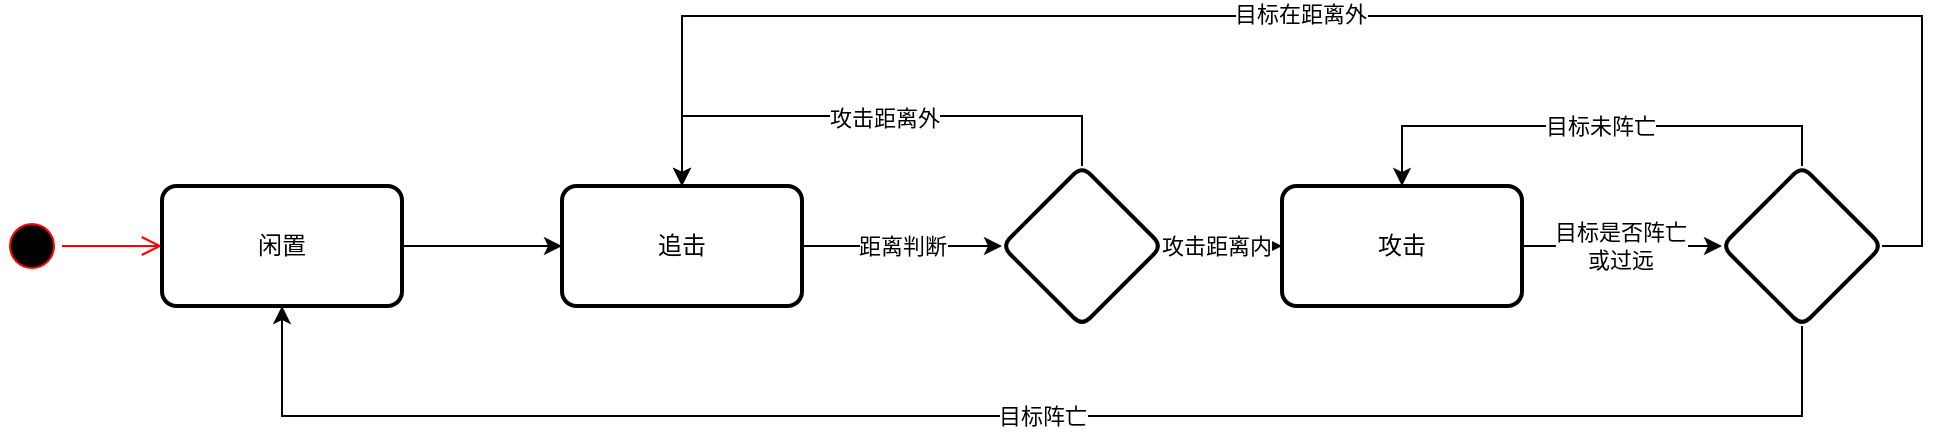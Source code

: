 <mxfile version="22.1.11" type="device">
  <diagram name="第 1 页" id="kk9kjSpcgpGjuqXwuzHn">
    <mxGraphModel dx="1434" dy="844" grid="1" gridSize="10" guides="1" tooltips="1" connect="1" arrows="1" fold="1" page="1" pageScale="1" pageWidth="827" pageHeight="1169" math="0" shadow="0">
      <root>
        <mxCell id="0" />
        <mxCell id="1" parent="0" />
        <mxCell id="2KpaSYbYvDFaPtu7QiWF-1" value="" style="ellipse;html=1;shape=startState;fillColor=#000000;strokeColor=#ff0000;" vertex="1" parent="1">
          <mxGeometry x="40" y="360" width="30" height="30" as="geometry" />
        </mxCell>
        <mxCell id="2KpaSYbYvDFaPtu7QiWF-2" value="" style="edgeStyle=orthogonalEdgeStyle;html=1;verticalAlign=bottom;endArrow=open;endSize=8;strokeColor=#ff0000;rounded=0;entryX=0;entryY=0.5;entryDx=0;entryDy=0;" edge="1" source="2KpaSYbYvDFaPtu7QiWF-1" parent="1" target="2KpaSYbYvDFaPtu7QiWF-9">
          <mxGeometry relative="1" as="geometry">
            <mxPoint x="130" y="375" as="targetPoint" />
          </mxGeometry>
        </mxCell>
        <mxCell id="2KpaSYbYvDFaPtu7QiWF-12" value="" style="edgeStyle=orthogonalEdgeStyle;rounded=0;orthogonalLoop=1;jettySize=auto;html=1;" edge="1" parent="1" source="2KpaSYbYvDFaPtu7QiWF-9" target="2KpaSYbYvDFaPtu7QiWF-11">
          <mxGeometry relative="1" as="geometry" />
        </mxCell>
        <mxCell id="2KpaSYbYvDFaPtu7QiWF-9" value="闲置" style="whiteSpace=wrap;html=1;strokeWidth=2;rounded=1;arcSize=12;" vertex="1" parent="1">
          <mxGeometry x="120" y="345" width="120" height="60" as="geometry" />
        </mxCell>
        <mxCell id="2KpaSYbYvDFaPtu7QiWF-14" value="" style="edgeStyle=orthogonalEdgeStyle;rounded=0;orthogonalLoop=1;jettySize=auto;html=1;" edge="1" parent="1" source="2KpaSYbYvDFaPtu7QiWF-11" target="2KpaSYbYvDFaPtu7QiWF-13">
          <mxGeometry relative="1" as="geometry" />
        </mxCell>
        <mxCell id="2KpaSYbYvDFaPtu7QiWF-15" value="距离判断" style="edgeLabel;html=1;align=center;verticalAlign=middle;resizable=0;points=[];" vertex="1" connectable="0" parent="2KpaSYbYvDFaPtu7QiWF-14">
          <mxGeometry x="-0.1" y="1" relative="1" as="geometry">
            <mxPoint x="5" y="1" as="offset" />
          </mxGeometry>
        </mxCell>
        <mxCell id="2KpaSYbYvDFaPtu7QiWF-11" value="追击" style="whiteSpace=wrap;html=1;strokeWidth=2;rounded=1;arcSize=12;" vertex="1" parent="1">
          <mxGeometry x="320" y="345" width="120" height="60" as="geometry" />
        </mxCell>
        <mxCell id="2KpaSYbYvDFaPtu7QiWF-16" style="edgeStyle=orthogonalEdgeStyle;rounded=0;orthogonalLoop=1;jettySize=auto;html=1;entryX=0.5;entryY=0;entryDx=0;entryDy=0;" edge="1" parent="1" source="2KpaSYbYvDFaPtu7QiWF-13" target="2KpaSYbYvDFaPtu7QiWF-11">
          <mxGeometry relative="1" as="geometry">
            <Array as="points">
              <mxPoint x="580" y="310" />
              <mxPoint x="380" y="310" />
            </Array>
          </mxGeometry>
        </mxCell>
        <mxCell id="2KpaSYbYvDFaPtu7QiWF-17" value="攻击距离外" style="edgeLabel;html=1;align=center;verticalAlign=middle;resizable=0;points=[];" vertex="1" connectable="0" parent="2KpaSYbYvDFaPtu7QiWF-16">
          <mxGeometry x="-0.043" y="1" relative="1" as="geometry">
            <mxPoint as="offset" />
          </mxGeometry>
        </mxCell>
        <mxCell id="2KpaSYbYvDFaPtu7QiWF-19" value="" style="edgeStyle=orthogonalEdgeStyle;rounded=0;orthogonalLoop=1;jettySize=auto;html=1;" edge="1" parent="1" source="2KpaSYbYvDFaPtu7QiWF-13" target="2KpaSYbYvDFaPtu7QiWF-18">
          <mxGeometry relative="1" as="geometry" />
        </mxCell>
        <mxCell id="2KpaSYbYvDFaPtu7QiWF-29" value="攻击距离内" style="edgeLabel;html=1;align=center;verticalAlign=middle;resizable=0;points=[];" vertex="1" connectable="0" parent="2KpaSYbYvDFaPtu7QiWF-19">
          <mxGeometry x="-0.1" relative="1" as="geometry">
            <mxPoint as="offset" />
          </mxGeometry>
        </mxCell>
        <mxCell id="2KpaSYbYvDFaPtu7QiWF-13" value="" style="rhombus;whiteSpace=wrap;html=1;strokeWidth=2;rounded=1;arcSize=12;" vertex="1" parent="1">
          <mxGeometry x="540" y="335" width="80" height="80" as="geometry" />
        </mxCell>
        <mxCell id="2KpaSYbYvDFaPtu7QiWF-21" value="" style="edgeStyle=orthogonalEdgeStyle;rounded=0;orthogonalLoop=1;jettySize=auto;html=1;" edge="1" parent="1" source="2KpaSYbYvDFaPtu7QiWF-18" target="2KpaSYbYvDFaPtu7QiWF-20">
          <mxGeometry relative="1" as="geometry" />
        </mxCell>
        <mxCell id="2KpaSYbYvDFaPtu7QiWF-22" value="目标是否阵亡&lt;br&gt;或过远" style="edgeLabel;html=1;align=center;verticalAlign=middle;resizable=0;points=[];" vertex="1" connectable="0" parent="2KpaSYbYvDFaPtu7QiWF-21">
          <mxGeometry x="-0.02" relative="1" as="geometry">
            <mxPoint as="offset" />
          </mxGeometry>
        </mxCell>
        <mxCell id="2KpaSYbYvDFaPtu7QiWF-18" value="攻击" style="whiteSpace=wrap;html=1;strokeWidth=2;rounded=1;arcSize=12;" vertex="1" parent="1">
          <mxGeometry x="680" y="345" width="120" height="60" as="geometry" />
        </mxCell>
        <mxCell id="2KpaSYbYvDFaPtu7QiWF-23" style="edgeStyle=orthogonalEdgeStyle;rounded=0;orthogonalLoop=1;jettySize=auto;html=1;exitX=0.5;exitY=0;exitDx=0;exitDy=0;entryX=0.5;entryY=0;entryDx=0;entryDy=0;" edge="1" parent="1" source="2KpaSYbYvDFaPtu7QiWF-20" target="2KpaSYbYvDFaPtu7QiWF-18">
          <mxGeometry relative="1" as="geometry" />
        </mxCell>
        <mxCell id="2KpaSYbYvDFaPtu7QiWF-24" value="目标未阵亡" style="edgeLabel;html=1;align=center;verticalAlign=middle;resizable=0;points=[];" vertex="1" connectable="0" parent="2KpaSYbYvDFaPtu7QiWF-23">
          <mxGeometry x="-0.032" relative="1" as="geometry">
            <mxPoint as="offset" />
          </mxGeometry>
        </mxCell>
        <mxCell id="2KpaSYbYvDFaPtu7QiWF-25" style="edgeStyle=orthogonalEdgeStyle;rounded=0;orthogonalLoop=1;jettySize=auto;html=1;exitX=0.5;exitY=1;exitDx=0;exitDy=0;entryX=0.5;entryY=1;entryDx=0;entryDy=0;" edge="1" parent="1" source="2KpaSYbYvDFaPtu7QiWF-20" target="2KpaSYbYvDFaPtu7QiWF-9">
          <mxGeometry relative="1" as="geometry">
            <Array as="points">
              <mxPoint x="940" y="460" />
              <mxPoint x="180" y="460" />
            </Array>
          </mxGeometry>
        </mxCell>
        <mxCell id="2KpaSYbYvDFaPtu7QiWF-26" value="目标阵亡" style="edgeLabel;html=1;align=center;verticalAlign=middle;resizable=0;points=[];" vertex="1" connectable="0" parent="2KpaSYbYvDFaPtu7QiWF-25">
          <mxGeometry x="-0.01" relative="1" as="geometry">
            <mxPoint as="offset" />
          </mxGeometry>
        </mxCell>
        <mxCell id="2KpaSYbYvDFaPtu7QiWF-27" style="edgeStyle=orthogonalEdgeStyle;rounded=0;orthogonalLoop=1;jettySize=auto;html=1;exitX=1;exitY=0.5;exitDx=0;exitDy=0;entryX=0.5;entryY=0;entryDx=0;entryDy=0;" edge="1" parent="1" source="2KpaSYbYvDFaPtu7QiWF-20" target="2KpaSYbYvDFaPtu7QiWF-11">
          <mxGeometry relative="1" as="geometry">
            <Array as="points">
              <mxPoint x="1000" y="375" />
              <mxPoint x="1000" y="260" />
              <mxPoint x="380" y="260" />
            </Array>
          </mxGeometry>
        </mxCell>
        <mxCell id="2KpaSYbYvDFaPtu7QiWF-28" value="目标在距离外" style="edgeLabel;html=1;align=center;verticalAlign=middle;resizable=0;points=[];" vertex="1" connectable="0" parent="2KpaSYbYvDFaPtu7QiWF-27">
          <mxGeometry x="0.062" y="-1" relative="1" as="geometry">
            <mxPoint as="offset" />
          </mxGeometry>
        </mxCell>
        <mxCell id="2KpaSYbYvDFaPtu7QiWF-20" value="" style="rhombus;whiteSpace=wrap;html=1;strokeWidth=2;rounded=1;arcSize=12;" vertex="1" parent="1">
          <mxGeometry x="900" y="335" width="80" height="80" as="geometry" />
        </mxCell>
      </root>
    </mxGraphModel>
  </diagram>
</mxfile>
